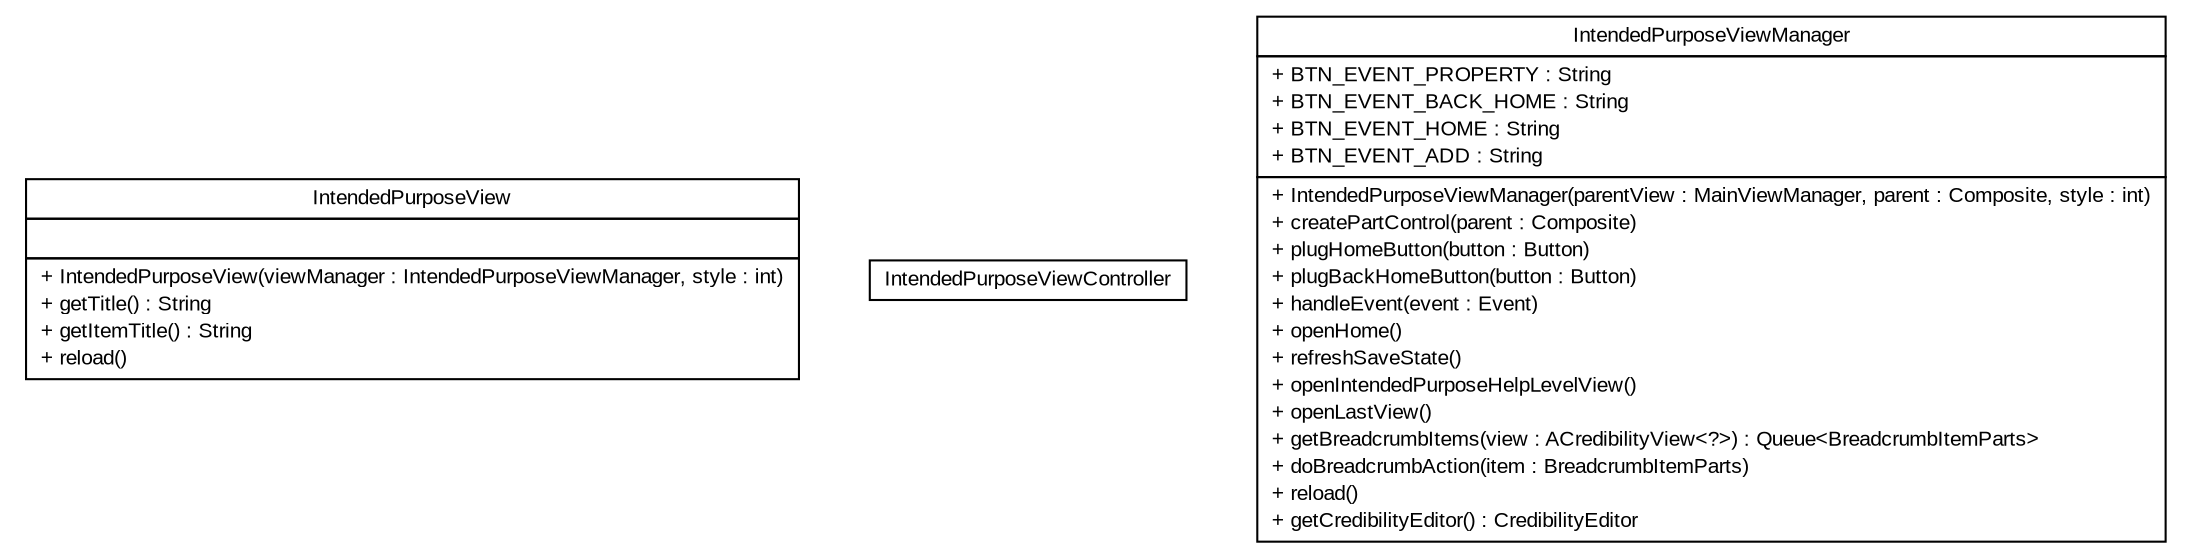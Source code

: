 #!/usr/local/bin/dot
#
# Class diagram 
# Generated by UMLGraph version R5_6-24-gf6e263 (http://www.umlgraph.org/)
#

digraph G {
	edge [fontname="arial",fontsize=10,labelfontname="arial",labelfontsize=10];
	node [fontname="arial",fontsize=10,shape=plaintext];
	nodesep=0.25;
	ranksep=0.5;
	// gov.sandia.cf.parts.ui.intendedpurpose.IntendedPurposeView
	c23421 [label=<<table title="gov.sandia.cf.parts.ui.intendedpurpose.IntendedPurposeView" border="0" cellborder="1" cellspacing="0" cellpadding="2" port="p" href="./IntendedPurposeView.html">
		<tr><td><table border="0" cellspacing="0" cellpadding="1">
<tr><td align="center" balign="center"> IntendedPurposeView </td></tr>
		</table></td></tr>
		<tr><td><table border="0" cellspacing="0" cellpadding="1">
<tr><td align="left" balign="left">  </td></tr>
		</table></td></tr>
		<tr><td><table border="0" cellspacing="0" cellpadding="1">
<tr><td align="left" balign="left"> + IntendedPurposeView(viewManager : IntendedPurposeViewManager, style : int) </td></tr>
<tr><td align="left" balign="left"> + getTitle() : String </td></tr>
<tr><td align="left" balign="left"> + getItemTitle() : String </td></tr>
<tr><td align="left" balign="left"> + reload() </td></tr>
		</table></td></tr>
		</table>>, URL="./IntendedPurposeView.html", fontname="arial", fontcolor="black", fontsize=10.0];
	// gov.sandia.cf.parts.ui.intendedpurpose.IntendedPurposeViewController
	c23422 [label=<<table title="gov.sandia.cf.parts.ui.intendedpurpose.IntendedPurposeViewController" border="0" cellborder="1" cellspacing="0" cellpadding="2" port="p" href="./IntendedPurposeViewController.html">
		<tr><td><table border="0" cellspacing="0" cellpadding="1">
<tr><td align="center" balign="center"> IntendedPurposeViewController </td></tr>
		</table></td></tr>
		</table>>, URL="./IntendedPurposeViewController.html", fontname="arial", fontcolor="black", fontsize=10.0];
	// gov.sandia.cf.parts.ui.intendedpurpose.IntendedPurposeViewManager
	c23423 [label=<<table title="gov.sandia.cf.parts.ui.intendedpurpose.IntendedPurposeViewManager" border="0" cellborder="1" cellspacing="0" cellpadding="2" port="p" href="./IntendedPurposeViewManager.html">
		<tr><td><table border="0" cellspacing="0" cellpadding="1">
<tr><td align="center" balign="center"> IntendedPurposeViewManager </td></tr>
		</table></td></tr>
		<tr><td><table border="0" cellspacing="0" cellpadding="1">
<tr><td align="left" balign="left"> + BTN_EVENT_PROPERTY : String </td></tr>
<tr><td align="left" balign="left"> + BTN_EVENT_BACK_HOME : String </td></tr>
<tr><td align="left" balign="left"> + BTN_EVENT_HOME : String </td></tr>
<tr><td align="left" balign="left"> + BTN_EVENT_ADD : String </td></tr>
		</table></td></tr>
		<tr><td><table border="0" cellspacing="0" cellpadding="1">
<tr><td align="left" balign="left"> + IntendedPurposeViewManager(parentView : MainViewManager, parent : Composite, style : int) </td></tr>
<tr><td align="left" balign="left"> + createPartControl(parent : Composite) </td></tr>
<tr><td align="left" balign="left"> + plugHomeButton(button : Button) </td></tr>
<tr><td align="left" balign="left"> + plugBackHomeButton(button : Button) </td></tr>
<tr><td align="left" balign="left"> + handleEvent(event : Event) </td></tr>
<tr><td align="left" balign="left"> + openHome() </td></tr>
<tr><td align="left" balign="left"> + refreshSaveState() </td></tr>
<tr><td align="left" balign="left"> + openIntendedPurposeHelpLevelView() </td></tr>
<tr><td align="left" balign="left"> + openLastView() </td></tr>
<tr><td align="left" balign="left"> + getBreadcrumbItems(view : ACredibilityView&lt;?&gt;) : Queue&lt;BreadcrumbItemParts&gt; </td></tr>
<tr><td align="left" balign="left"> + doBreadcrumbAction(item : BreadcrumbItemParts) </td></tr>
<tr><td align="left" balign="left"> + reload() </td></tr>
<tr><td align="left" balign="left"> + getCredibilityEditor() : CredibilityEditor </td></tr>
		</table></td></tr>
		</table>>, URL="./IntendedPurposeViewManager.html", fontname="arial", fontcolor="black", fontsize=10.0];
}


